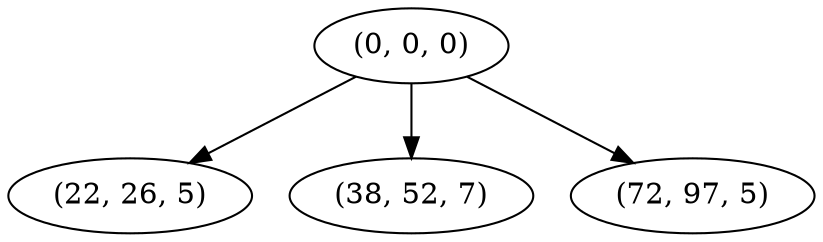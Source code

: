 digraph tree {
    "(0, 0, 0)";
    "(22, 26, 5)";
    "(38, 52, 7)";
    "(72, 97, 5)";
    "(0, 0, 0)" -> "(22, 26, 5)";
    "(0, 0, 0)" -> "(38, 52, 7)";
    "(0, 0, 0)" -> "(72, 97, 5)";
}
